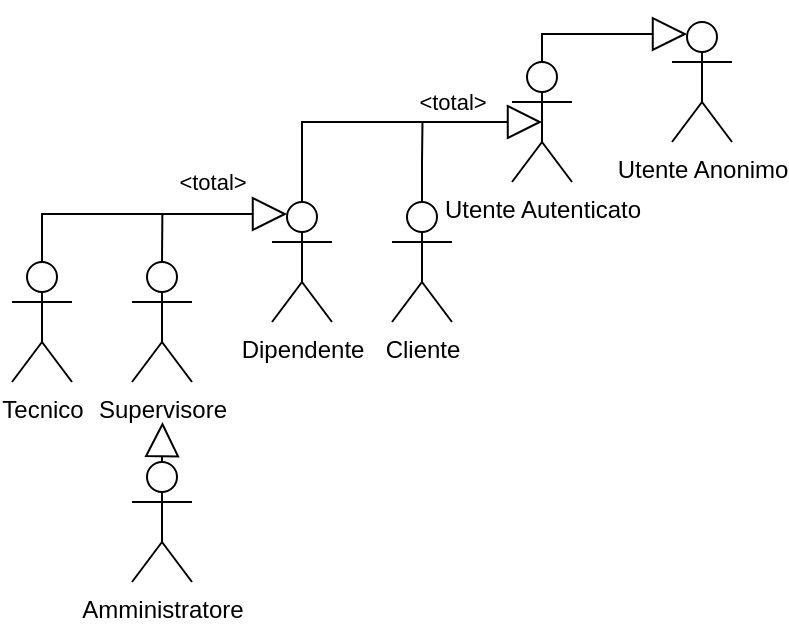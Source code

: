 <mxfile>
    <diagram id="tiHWdJuNlItrzbmoCw24" name="Page-1">
        <mxGraphModel dx="270" dy="80" grid="1" gridSize="10" guides="1" tooltips="1" connect="1" arrows="1" fold="1" page="1" pageScale="1" pageWidth="827" pageHeight="1169" math="0" shadow="0">
            <root>
                <mxCell id="0"/>
                <mxCell id="1" parent="0"/>
                <mxCell id="e0ocubRWt2lnVUesYjvf-1" value="Utente Anonimo" style="shape=umlActor;verticalLabelPosition=bottom;verticalAlign=top;html=1;outlineConnect=0;" parent="1" vertex="1">
                    <mxGeometry x="430" y="50" width="30" height="60" as="geometry"/>
                </mxCell>
                <mxCell id="QeCayu9k6ndQlOudQs32-8" style="edgeStyle=orthogonalEdgeStyle;rounded=0;orthogonalLoop=1;jettySize=auto;html=1;exitX=0.5;exitY=0;exitDx=0;exitDy=0;exitPerimeter=0;entryX=0.25;entryY=0.1;entryDx=0;entryDy=0;entryPerimeter=0;endArrow=block;endFill=0;endSize=15;" parent="1" source="e0ocubRWt2lnVUesYjvf-2" target="e0ocubRWt2lnVUesYjvf-1" edge="1">
                    <mxGeometry relative="1" as="geometry">
                        <Array as="points">
                            <mxPoint x="365" y="56"/>
                        </Array>
                    </mxGeometry>
                </mxCell>
                <mxCell id="e0ocubRWt2lnVUesYjvf-2" value="Utente Autenticato" style="shape=umlActor;verticalLabelPosition=bottom;verticalAlign=top;html=1;outlineConnect=0;" parent="1" vertex="1">
                    <mxGeometry x="350" y="70" width="30" height="60" as="geometry"/>
                </mxCell>
                <mxCell id="QeCayu9k6ndQlOudQs32-10" value="&amp;lt;total&amp;gt;" style="edgeStyle=orthogonalEdgeStyle;rounded=0;orthogonalLoop=1;jettySize=auto;html=1;exitX=0.5;exitY=0;exitDx=0;exitDy=0;exitPerimeter=0;entryX=0.5;entryY=0.5;entryDx=0;entryDy=0;entryPerimeter=0;endArrow=block;endFill=0;endSize=15;" parent="1" source="e0ocubRWt2lnVUesYjvf-3" target="e0ocubRWt2lnVUesYjvf-2" edge="1">
                    <mxGeometry x="0.438" y="10" relative="1" as="geometry">
                        <Array as="points">
                            <mxPoint x="245" y="100"/>
                        </Array>
                        <mxPoint as="offset"/>
                    </mxGeometry>
                </mxCell>
                <mxCell id="e0ocubRWt2lnVUesYjvf-3" value="Dipendente" style="shape=umlActor;verticalLabelPosition=bottom;verticalAlign=top;html=1;outlineConnect=0;" parent="1" vertex="1">
                    <mxGeometry x="230" y="140" width="30" height="60" as="geometry"/>
                </mxCell>
                <mxCell id="QeCayu9k6ndQlOudQs32-11" style="edgeStyle=orthogonalEdgeStyle;rounded=0;orthogonalLoop=1;jettySize=auto;html=1;exitX=0.5;exitY=0;exitDx=0;exitDy=0;exitPerimeter=0;endArrow=none;endFill=0;endSize=15;" parent="1" source="e0ocubRWt2lnVUesYjvf-4" edge="1">
                    <mxGeometry relative="1" as="geometry">
                        <mxPoint x="305.241" y="100" as="targetPoint"/>
                    </mxGeometry>
                </mxCell>
                <mxCell id="e0ocubRWt2lnVUesYjvf-4" value="Cliente" style="shape=umlActor;verticalLabelPosition=bottom;verticalAlign=top;html=1;outlineConnect=0;" parent="1" vertex="1">
                    <mxGeometry x="290" y="140" width="30" height="60" as="geometry"/>
                </mxCell>
                <mxCell id="QeCayu9k6ndQlOudQs32-1" value="&amp;lt;total&amp;gt;" style="edgeStyle=orthogonalEdgeStyle;rounded=0;orthogonalLoop=1;jettySize=auto;html=1;exitX=0.5;exitY=0;exitDx=0;exitDy=0;exitPerimeter=0;entryX=0.25;entryY=0.1;entryDx=0;entryDy=0;entryPerimeter=0;endSize=15;endArrow=block;endFill=0;" parent="1" source="e0ocubRWt2lnVUesYjvf-5" target="e0ocubRWt2lnVUesYjvf-3" edge="1">
                    <mxGeometry x="0.488" y="16" relative="1" as="geometry">
                        <Array as="points">
                            <mxPoint x="115" y="146"/>
                        </Array>
                        <mxPoint as="offset"/>
                    </mxGeometry>
                </mxCell>
                <mxCell id="e0ocubRWt2lnVUesYjvf-5" value="Tecnico" style="shape=umlActor;verticalLabelPosition=bottom;verticalAlign=top;html=1;outlineConnect=0;" parent="1" vertex="1">
                    <mxGeometry x="100" y="170" width="30" height="60" as="geometry"/>
                </mxCell>
                <mxCell id="QeCayu9k6ndQlOudQs32-3" style="edgeStyle=orthogonalEdgeStyle;rounded=0;orthogonalLoop=1;jettySize=auto;html=1;exitX=0.5;exitY=0;exitDx=0;exitDy=0;exitPerimeter=0;endArrow=none;endFill=0;endSize=15;" parent="1" source="e0ocubRWt2lnVUesYjvf-6" edge="1">
                    <mxGeometry relative="1" as="geometry">
                        <mxPoint x="175.179" y="146" as="targetPoint"/>
                    </mxGeometry>
                </mxCell>
                <mxCell id="e0ocubRWt2lnVUesYjvf-6" value="Supervisore" style="shape=umlActor;verticalLabelPosition=bottom;verticalAlign=top;html=1;outlineConnect=0;" parent="1" vertex="1">
                    <mxGeometry x="160" y="170" width="30" height="60" as="geometry"/>
                </mxCell>
                <mxCell id="QeCayu9k6ndQlOudQs32-9" style="edgeStyle=orthogonalEdgeStyle;rounded=0;orthogonalLoop=1;jettySize=auto;html=1;exitX=0.5;exitY=0;exitDx=0;exitDy=0;exitPerimeter=0;endArrow=block;endFill=0;endSize=15;" parent="1" source="e0ocubRWt2lnVUesYjvf-7" edge="1">
                    <mxGeometry relative="1" as="geometry">
                        <mxPoint x="175.242" y="250" as="targetPoint"/>
                    </mxGeometry>
                </mxCell>
                <mxCell id="e0ocubRWt2lnVUesYjvf-7" value="Amministratore" style="shape=umlActor;verticalLabelPosition=bottom;verticalAlign=top;html=1;outlineConnect=0;" parent="1" vertex="1">
                    <mxGeometry x="160" y="270" width="30" height="60" as="geometry"/>
                </mxCell>
            </root>
        </mxGraphModel>
    </diagram>
</mxfile>
